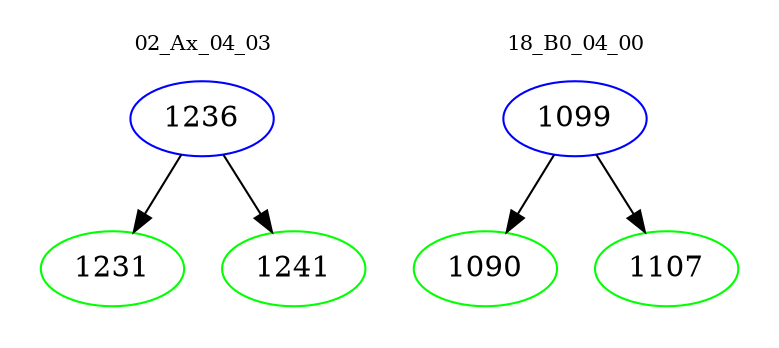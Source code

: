 digraph{
subgraph cluster_0 {
color = white
label = "02_Ax_04_03";
fontsize=10;
T0_1236 [label="1236", color="blue"]
T0_1236 -> T0_1231 [color="black"]
T0_1231 [label="1231", color="green"]
T0_1236 -> T0_1241 [color="black"]
T0_1241 [label="1241", color="green"]
}
subgraph cluster_1 {
color = white
label = "18_B0_04_00";
fontsize=10;
T1_1099 [label="1099", color="blue"]
T1_1099 -> T1_1090 [color="black"]
T1_1090 [label="1090", color="green"]
T1_1099 -> T1_1107 [color="black"]
T1_1107 [label="1107", color="green"]
}
}
